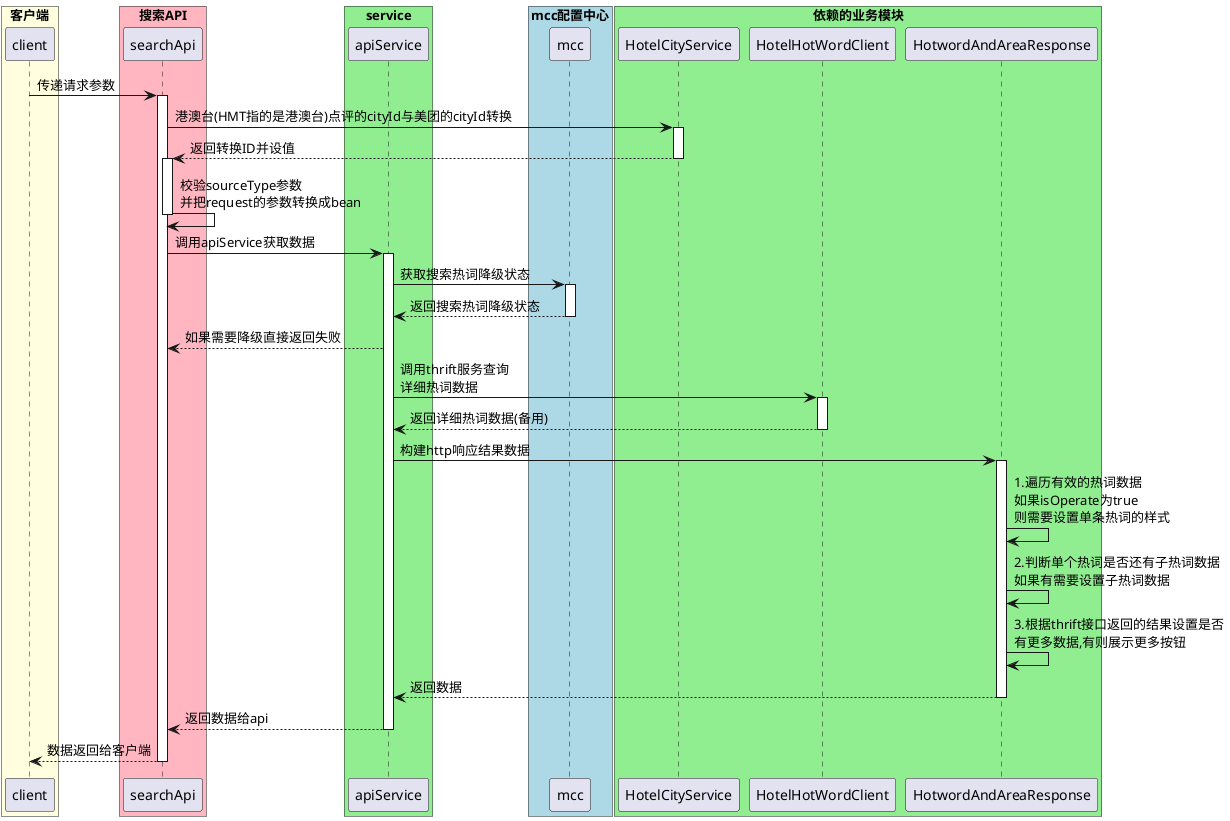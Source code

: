 @startuml

/'定义各个模块'/

box "客户端" #LightYellow
participant client as client
end box

box "搜索API" #LightPink
participant searchApi as api
end box

box "service" #LightGreen
participant apiService as service
end box

box "mcc配置中心" #LightBlue
participant mcc as mcc
end box

box "依赖的业务模块" #LightGreen
    participant HotelCityService as hotelCityService
    participant HotelHotWordClient as hotwordClient
    participant HotwordAndAreaResponse as response
end box

/'模块之间依赖关系'/
client -> api:传递请求参数
activate api

api->hotelCityService:港澳台(HMT指的是港澳台)点评的cityId与美团的cityId转换
activate hotelCityService
hotelCityService-->api:返回转换ID并设值
deactivate hotelCityService

activate api
api->api:校验sourceType参数\n并把request的参数转换成bean
deactivate api
api->service:调用apiService获取数据
activate service

service->mcc:获取搜索热词降级状态
activate mcc
mcc-->service:返回搜索热词降级状态
deactivate mcc
service-->api:如果需要降级直接返回失败
service->hotwordClient:调用thrift服务查询\n详细热词数据
activate hotwordClient
hotwordClient-->service:返回详细热词数据(备用)
deactivate hotwordClient

service->response:构建http响应结果数据
activate response
'note over of response
'此时会过滤thrift接口返回的热词数据
'接口数据可能返回不只热门,品牌,机场/车站,景点等分类数据
'会以mcc配置的分类类别来做数据过滤,同时title,iconUrl等
'数据都是在mcc配置的,并非接口返回的
'end note
response->response:1.遍历有效的热词数据\n如果isOperate为true\n则需要设置单条热词的样式
response->response:2.判断单个热词是否还有子热词数据\n如果有需要设置子热词数据
response->response:3.根据thrift接口返回的结果设置是否\n有更多数据,有则展示更多按钮
response-->service:返回数据
deactivate response
service-->api: 返回数据给api
deactivate service
api-->client:数据返回给客户端
deactivate api


@enduml